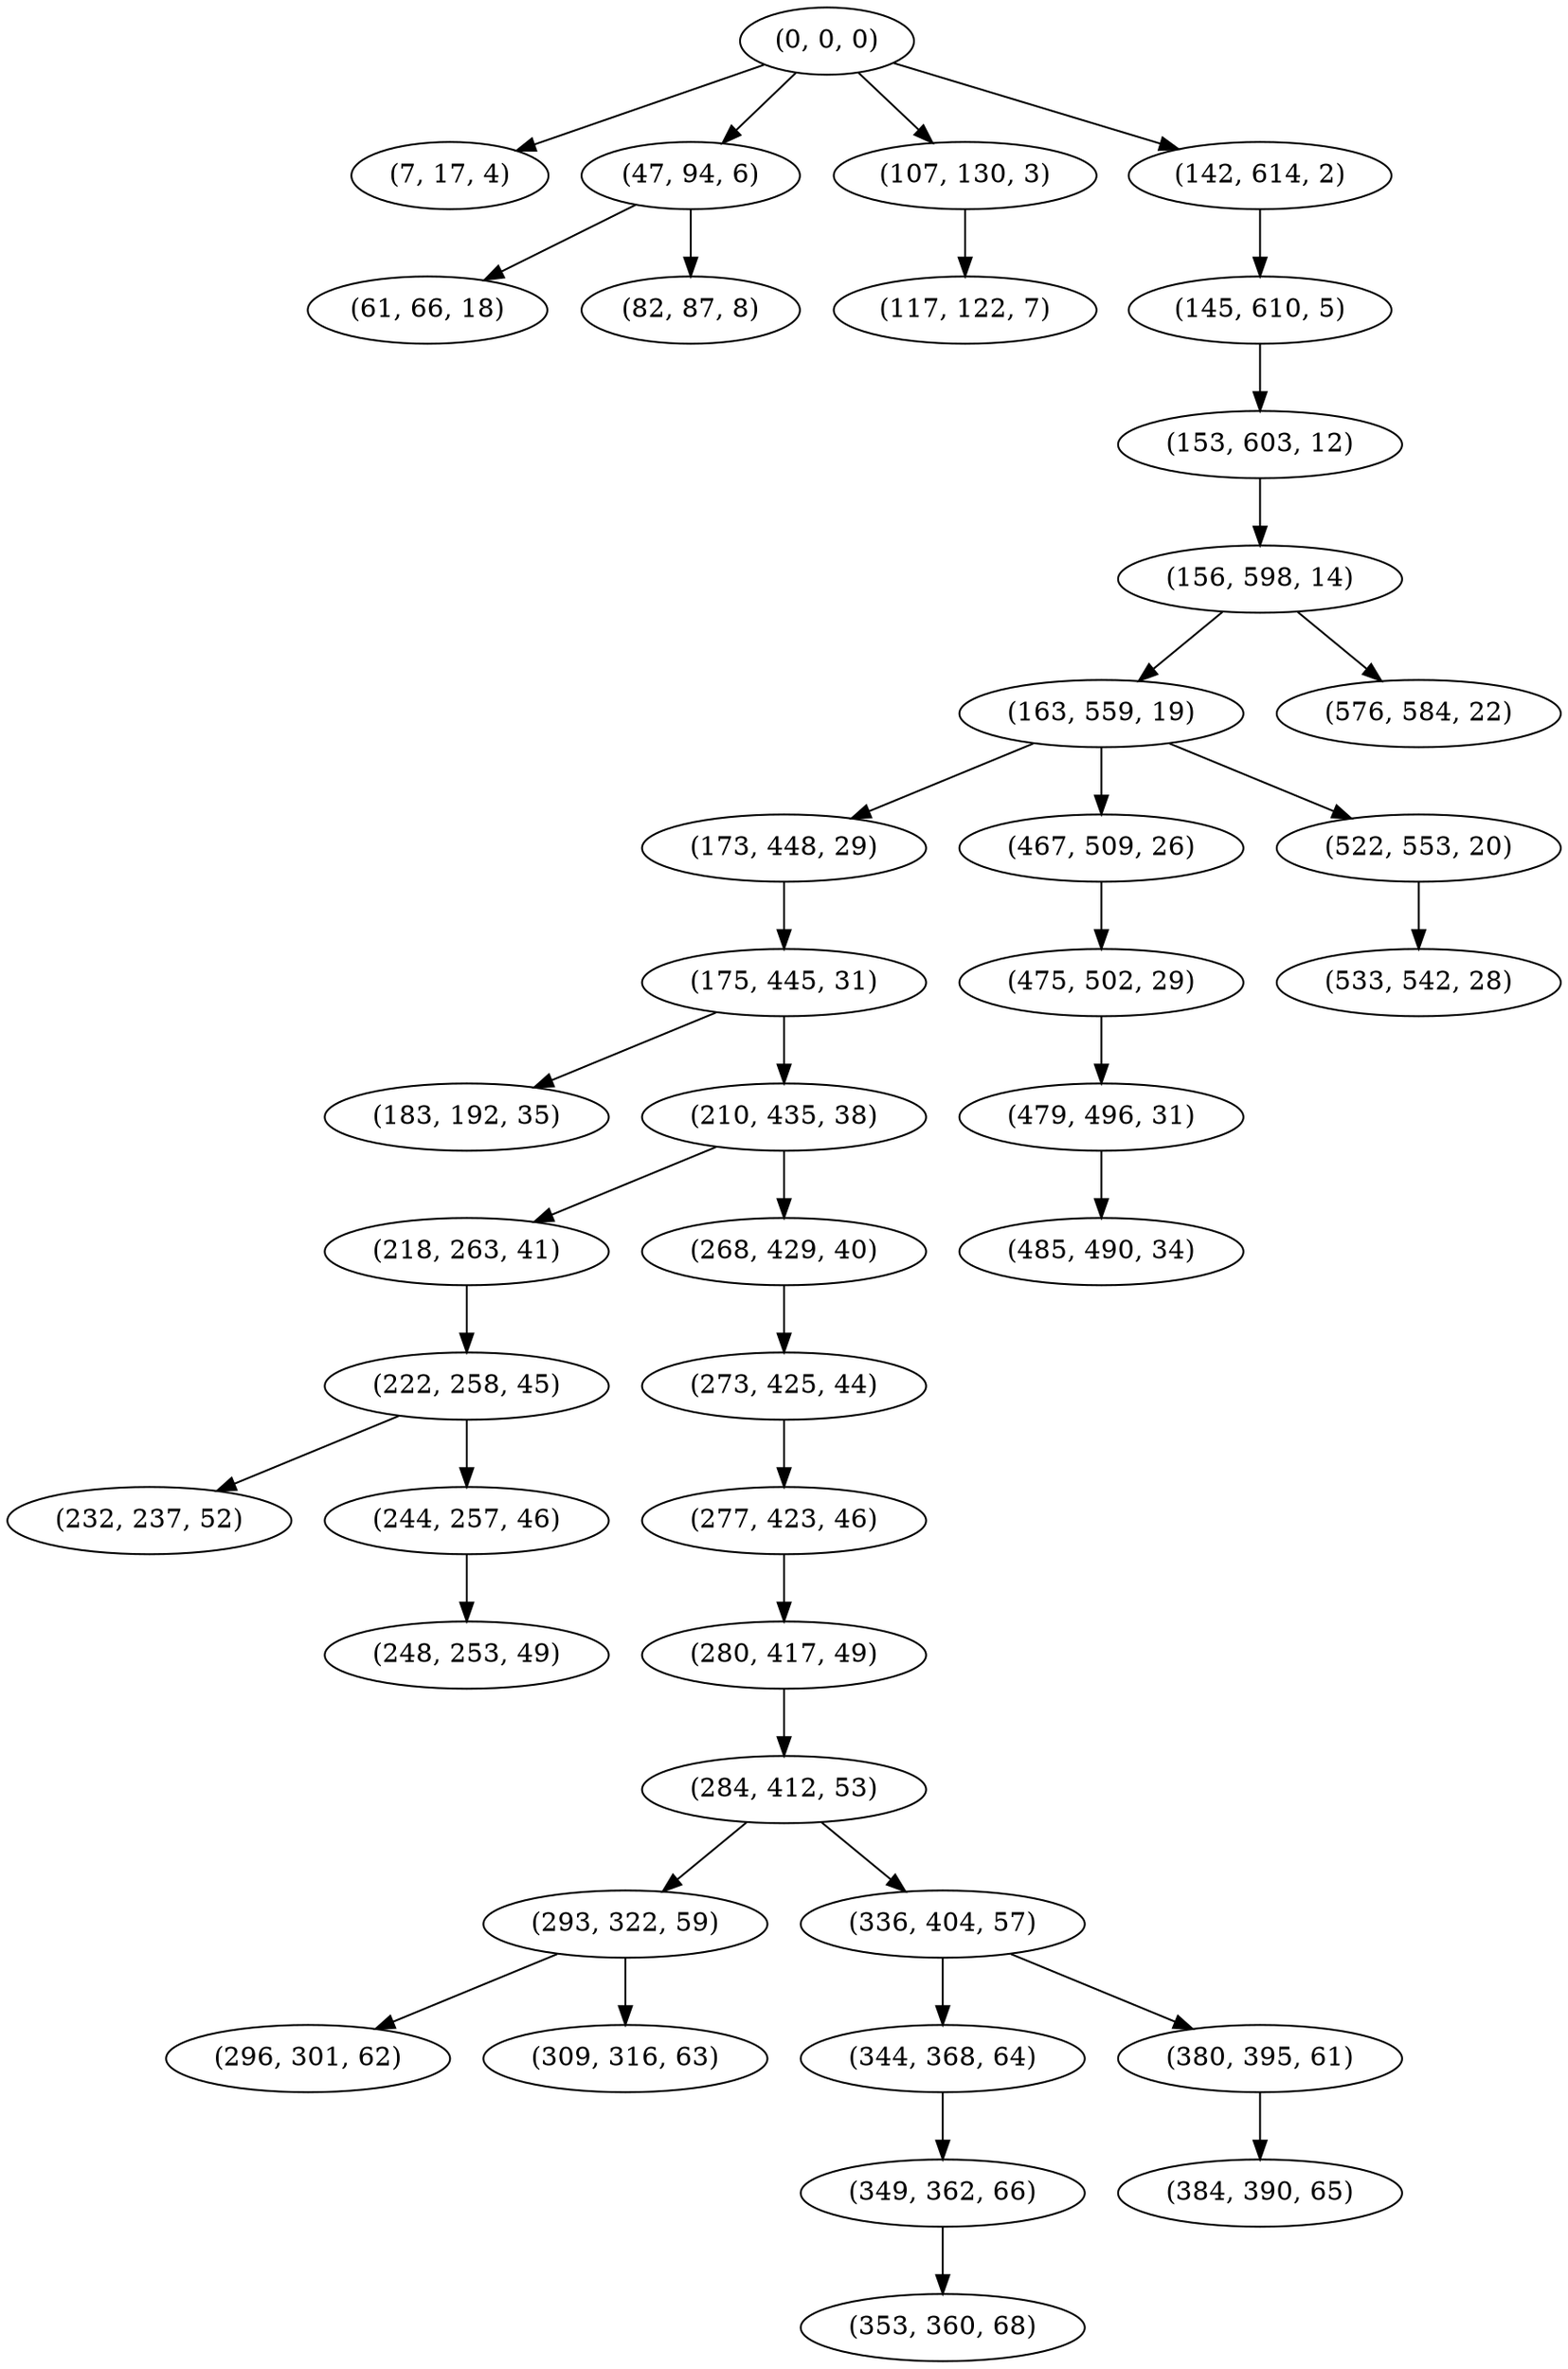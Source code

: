 digraph tree {
    "(0, 0, 0)";
    "(7, 17, 4)";
    "(47, 94, 6)";
    "(61, 66, 18)";
    "(82, 87, 8)";
    "(107, 130, 3)";
    "(117, 122, 7)";
    "(142, 614, 2)";
    "(145, 610, 5)";
    "(153, 603, 12)";
    "(156, 598, 14)";
    "(163, 559, 19)";
    "(173, 448, 29)";
    "(175, 445, 31)";
    "(183, 192, 35)";
    "(210, 435, 38)";
    "(218, 263, 41)";
    "(222, 258, 45)";
    "(232, 237, 52)";
    "(244, 257, 46)";
    "(248, 253, 49)";
    "(268, 429, 40)";
    "(273, 425, 44)";
    "(277, 423, 46)";
    "(280, 417, 49)";
    "(284, 412, 53)";
    "(293, 322, 59)";
    "(296, 301, 62)";
    "(309, 316, 63)";
    "(336, 404, 57)";
    "(344, 368, 64)";
    "(349, 362, 66)";
    "(353, 360, 68)";
    "(380, 395, 61)";
    "(384, 390, 65)";
    "(467, 509, 26)";
    "(475, 502, 29)";
    "(479, 496, 31)";
    "(485, 490, 34)";
    "(522, 553, 20)";
    "(533, 542, 28)";
    "(576, 584, 22)";
    "(0, 0, 0)" -> "(7, 17, 4)";
    "(0, 0, 0)" -> "(47, 94, 6)";
    "(0, 0, 0)" -> "(107, 130, 3)";
    "(0, 0, 0)" -> "(142, 614, 2)";
    "(47, 94, 6)" -> "(61, 66, 18)";
    "(47, 94, 6)" -> "(82, 87, 8)";
    "(107, 130, 3)" -> "(117, 122, 7)";
    "(142, 614, 2)" -> "(145, 610, 5)";
    "(145, 610, 5)" -> "(153, 603, 12)";
    "(153, 603, 12)" -> "(156, 598, 14)";
    "(156, 598, 14)" -> "(163, 559, 19)";
    "(156, 598, 14)" -> "(576, 584, 22)";
    "(163, 559, 19)" -> "(173, 448, 29)";
    "(163, 559, 19)" -> "(467, 509, 26)";
    "(163, 559, 19)" -> "(522, 553, 20)";
    "(173, 448, 29)" -> "(175, 445, 31)";
    "(175, 445, 31)" -> "(183, 192, 35)";
    "(175, 445, 31)" -> "(210, 435, 38)";
    "(210, 435, 38)" -> "(218, 263, 41)";
    "(210, 435, 38)" -> "(268, 429, 40)";
    "(218, 263, 41)" -> "(222, 258, 45)";
    "(222, 258, 45)" -> "(232, 237, 52)";
    "(222, 258, 45)" -> "(244, 257, 46)";
    "(244, 257, 46)" -> "(248, 253, 49)";
    "(268, 429, 40)" -> "(273, 425, 44)";
    "(273, 425, 44)" -> "(277, 423, 46)";
    "(277, 423, 46)" -> "(280, 417, 49)";
    "(280, 417, 49)" -> "(284, 412, 53)";
    "(284, 412, 53)" -> "(293, 322, 59)";
    "(284, 412, 53)" -> "(336, 404, 57)";
    "(293, 322, 59)" -> "(296, 301, 62)";
    "(293, 322, 59)" -> "(309, 316, 63)";
    "(336, 404, 57)" -> "(344, 368, 64)";
    "(336, 404, 57)" -> "(380, 395, 61)";
    "(344, 368, 64)" -> "(349, 362, 66)";
    "(349, 362, 66)" -> "(353, 360, 68)";
    "(380, 395, 61)" -> "(384, 390, 65)";
    "(467, 509, 26)" -> "(475, 502, 29)";
    "(475, 502, 29)" -> "(479, 496, 31)";
    "(479, 496, 31)" -> "(485, 490, 34)";
    "(522, 553, 20)" -> "(533, 542, 28)";
}
